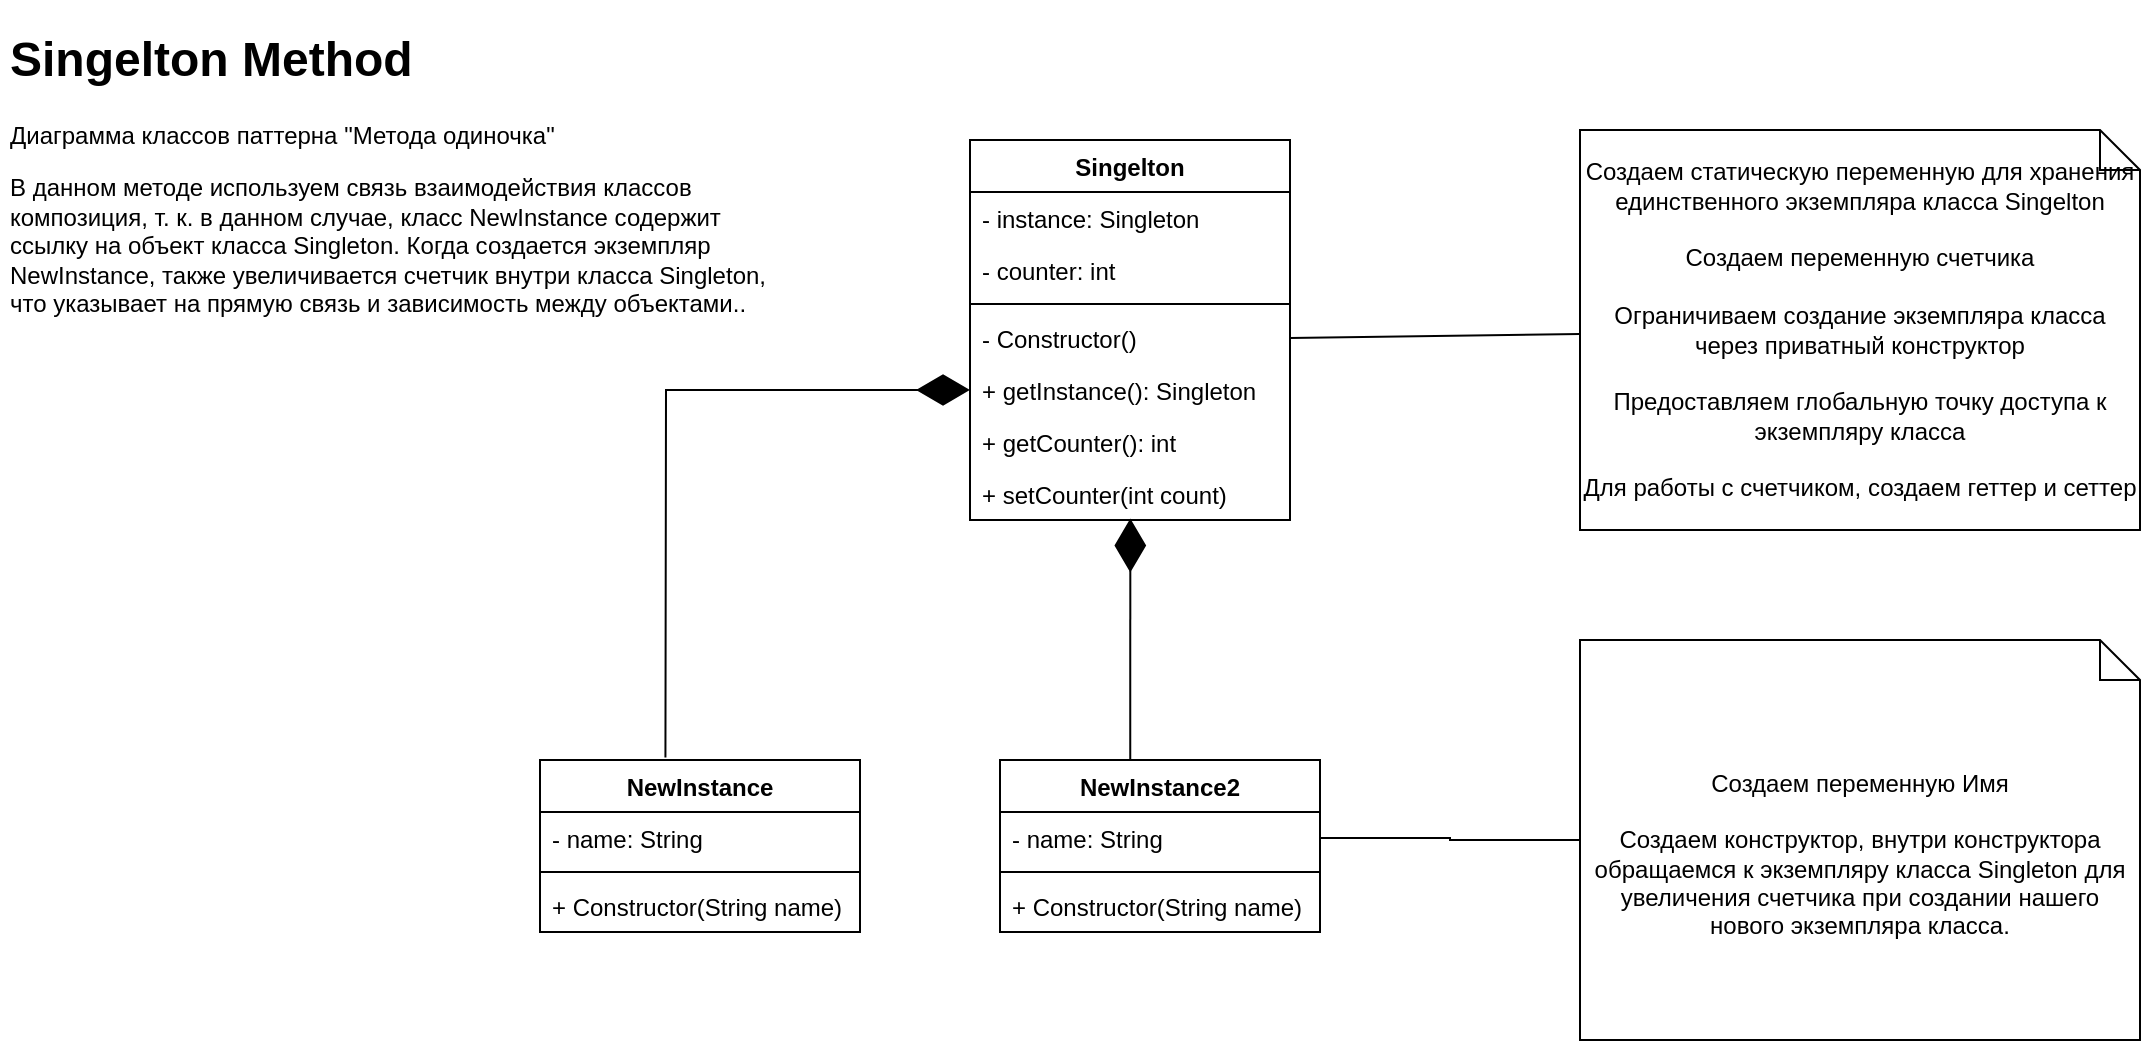 <mxfile version="21.7.1" type="device">
  <diagram name="Страница — 1" id="_wmDUwYaMWskXSS12a4s">
    <mxGraphModel dx="1235" dy="646" grid="1" gridSize="10" guides="1" tooltips="1" connect="1" arrows="1" fold="1" page="1" pageScale="1" pageWidth="1169" pageHeight="827" math="0" shadow="0">
      <root>
        <mxCell id="0" />
        <mxCell id="1" parent="0" />
        <mxCell id="SEcdT00U2r7_ragQBXmt-1" value="Singelton" style="swimlane;fontStyle=1;align=center;verticalAlign=top;childLayout=stackLayout;horizontal=1;startSize=26;horizontalStack=0;resizeParent=1;resizeParentMax=0;resizeLast=0;collapsible=1;marginBottom=0;whiteSpace=wrap;html=1;" vertex="1" parent="1">
          <mxGeometry x="505" y="80" width="160" height="190" as="geometry" />
        </mxCell>
        <mxCell id="SEcdT00U2r7_ragQBXmt-2" value="- instance: Singleton" style="text;strokeColor=none;fillColor=none;align=left;verticalAlign=top;spacingLeft=4;spacingRight=4;overflow=hidden;rotatable=0;points=[[0,0.5],[1,0.5]];portConstraint=eastwest;whiteSpace=wrap;html=1;" vertex="1" parent="SEcdT00U2r7_ragQBXmt-1">
          <mxGeometry y="26" width="160" height="26" as="geometry" />
        </mxCell>
        <mxCell id="SEcdT00U2r7_ragQBXmt-18" value="- counter: int" style="text;strokeColor=none;fillColor=none;align=left;verticalAlign=top;spacingLeft=4;spacingRight=4;overflow=hidden;rotatable=0;points=[[0,0.5],[1,0.5]];portConstraint=eastwest;whiteSpace=wrap;html=1;" vertex="1" parent="SEcdT00U2r7_ragQBXmt-1">
          <mxGeometry y="52" width="160" height="26" as="geometry" />
        </mxCell>
        <mxCell id="SEcdT00U2r7_ragQBXmt-3" value="" style="line;strokeWidth=1;fillColor=none;align=left;verticalAlign=middle;spacingTop=-1;spacingLeft=3;spacingRight=3;rotatable=0;labelPosition=right;points=[];portConstraint=eastwest;strokeColor=inherit;" vertex="1" parent="SEcdT00U2r7_ragQBXmt-1">
          <mxGeometry y="78" width="160" height="8" as="geometry" />
        </mxCell>
        <mxCell id="SEcdT00U2r7_ragQBXmt-4" value="- Constructor()" style="text;strokeColor=none;fillColor=none;align=left;verticalAlign=top;spacingLeft=4;spacingRight=4;overflow=hidden;rotatable=0;points=[[0,0.5],[1,0.5]];portConstraint=eastwest;whiteSpace=wrap;html=1;" vertex="1" parent="SEcdT00U2r7_ragQBXmt-1">
          <mxGeometry y="86" width="160" height="26" as="geometry" />
        </mxCell>
        <mxCell id="SEcdT00U2r7_ragQBXmt-19" value="+ getInstance(): Singleton" style="text;strokeColor=none;fillColor=none;align=left;verticalAlign=top;spacingLeft=4;spacingRight=4;overflow=hidden;rotatable=0;points=[[0,0.5],[1,0.5]];portConstraint=eastwest;whiteSpace=wrap;html=1;" vertex="1" parent="SEcdT00U2r7_ragQBXmt-1">
          <mxGeometry y="112" width="160" height="26" as="geometry" />
        </mxCell>
        <mxCell id="SEcdT00U2r7_ragQBXmt-20" value="+ getCounter(): int" style="text;strokeColor=none;fillColor=none;align=left;verticalAlign=top;spacingLeft=4;spacingRight=4;overflow=hidden;rotatable=0;points=[[0,0.5],[1,0.5]];portConstraint=eastwest;whiteSpace=wrap;html=1;" vertex="1" parent="SEcdT00U2r7_ragQBXmt-1">
          <mxGeometry y="138" width="160" height="26" as="geometry" />
        </mxCell>
        <mxCell id="SEcdT00U2r7_ragQBXmt-21" value="+ setCounter(int count)" style="text;strokeColor=none;fillColor=none;align=left;verticalAlign=top;spacingLeft=4;spacingRight=4;overflow=hidden;rotatable=0;points=[[0,0.5],[1,0.5]];portConstraint=eastwest;whiteSpace=wrap;html=1;" vertex="1" parent="SEcdT00U2r7_ragQBXmt-1">
          <mxGeometry y="164" width="160" height="26" as="geometry" />
        </mxCell>
        <mxCell id="SEcdT00U2r7_ragQBXmt-13" value="NewInstance" style="swimlane;fontStyle=1;align=center;verticalAlign=top;childLayout=stackLayout;horizontal=1;startSize=26;horizontalStack=0;resizeParent=1;resizeParentMax=0;resizeLast=0;collapsible=1;marginBottom=0;whiteSpace=wrap;html=1;" vertex="1" parent="1">
          <mxGeometry x="290" y="390" width="160" height="86" as="geometry" />
        </mxCell>
        <mxCell id="SEcdT00U2r7_ragQBXmt-14" value="- name: String" style="text;strokeColor=none;fillColor=none;align=left;verticalAlign=top;spacingLeft=4;spacingRight=4;overflow=hidden;rotatable=0;points=[[0,0.5],[1,0.5]];portConstraint=eastwest;whiteSpace=wrap;html=1;" vertex="1" parent="SEcdT00U2r7_ragQBXmt-13">
          <mxGeometry y="26" width="160" height="26" as="geometry" />
        </mxCell>
        <mxCell id="SEcdT00U2r7_ragQBXmt-15" value="" style="line;strokeWidth=1;fillColor=none;align=left;verticalAlign=middle;spacingTop=-1;spacingLeft=3;spacingRight=3;rotatable=0;labelPosition=right;points=[];portConstraint=eastwest;strokeColor=inherit;" vertex="1" parent="SEcdT00U2r7_ragQBXmt-13">
          <mxGeometry y="52" width="160" height="8" as="geometry" />
        </mxCell>
        <mxCell id="SEcdT00U2r7_ragQBXmt-16" value="+ Constructor(String name)" style="text;strokeColor=none;fillColor=none;align=left;verticalAlign=top;spacingLeft=4;spacingRight=4;overflow=hidden;rotatable=0;points=[[0,0.5],[1,0.5]];portConstraint=eastwest;whiteSpace=wrap;html=1;" vertex="1" parent="SEcdT00U2r7_ragQBXmt-13">
          <mxGeometry y="60" width="160" height="26" as="geometry" />
        </mxCell>
        <mxCell id="SEcdT00U2r7_ragQBXmt-17" value="&lt;h1&gt;Singelton Method&lt;/h1&gt;&lt;p&gt;Диаграмма классов паттерна &quot;Метода одиночка&quot;&lt;/p&gt;В данном методе используем связь взаимодействия классов композиция, т. к. в&amp;nbsp;данном случае, класс NewInstance содержит ссылку на объект класса Singleton. Когда создается экземпляр NewInstance, также увеличивается счетчик внутри класса Singleton, что указывает на прямую связь и зависимость между объектами.." style="text;html=1;strokeColor=none;fillColor=none;spacing=5;spacingTop=-20;whiteSpace=wrap;overflow=hidden;rounded=0;" vertex="1" parent="1">
          <mxGeometry x="20" y="20" width="400" height="180" as="geometry" />
        </mxCell>
        <mxCell id="SEcdT00U2r7_ragQBXmt-27" style="rounded=0;orthogonalLoop=1;jettySize=auto;html=1;entryX=1;entryY=0.5;entryDx=0;entryDy=0;endArrow=none;endFill=0;" edge="1" parent="1" source="SEcdT00U2r7_ragQBXmt-25" target="SEcdT00U2r7_ragQBXmt-4">
          <mxGeometry relative="1" as="geometry" />
        </mxCell>
        <mxCell id="SEcdT00U2r7_ragQBXmt-25" value="&lt;div style=&quot;&quot;&gt;&lt;span style=&quot;background-color: initial;&quot;&gt;Создаем статическую переменную для хранения единственного экземпляра класса Singelton&lt;/span&gt;&lt;/div&gt;&lt;div style=&quot;text-align: left;&quot;&gt;&lt;br&gt;&lt;/div&gt;&lt;div style=&quot;&quot;&gt;Создаем переменную счетчика&lt;/div&gt;&lt;div style=&quot;text-align: left;&quot;&gt;&lt;span style=&quot;background-color: initial;&quot;&gt;&lt;br&gt;&lt;/span&gt;&lt;/div&gt;&lt;div style=&quot;text-align: left;&quot;&gt;&lt;/div&gt;Ограничиваем создание экземпляра класса через приватный конструктор&lt;br&gt;&lt;br&gt;Предоставляем глобальную точку доступа к экземпляру класса&lt;br&gt;&lt;br&gt;Для работы с счетчиком, создаем геттер и сеттер" style="shape=note;size=20;whiteSpace=wrap;html=1;" vertex="1" parent="1">
          <mxGeometry x="810" y="75" width="280" height="200" as="geometry" />
        </mxCell>
        <mxCell id="SEcdT00U2r7_ragQBXmt-28" value="NewInstance2" style="swimlane;fontStyle=1;align=center;verticalAlign=top;childLayout=stackLayout;horizontal=1;startSize=26;horizontalStack=0;resizeParent=1;resizeParentMax=0;resizeLast=0;collapsible=1;marginBottom=0;whiteSpace=wrap;html=1;" vertex="1" parent="1">
          <mxGeometry x="520" y="390" width="160" height="86" as="geometry" />
        </mxCell>
        <mxCell id="SEcdT00U2r7_ragQBXmt-29" value="- name: String" style="text;strokeColor=none;fillColor=none;align=left;verticalAlign=top;spacingLeft=4;spacingRight=4;overflow=hidden;rotatable=0;points=[[0,0.5],[1,0.5]];portConstraint=eastwest;whiteSpace=wrap;html=1;" vertex="1" parent="SEcdT00U2r7_ragQBXmt-28">
          <mxGeometry y="26" width="160" height="26" as="geometry" />
        </mxCell>
        <mxCell id="SEcdT00U2r7_ragQBXmt-30" value="" style="line;strokeWidth=1;fillColor=none;align=left;verticalAlign=middle;spacingTop=-1;spacingLeft=3;spacingRight=3;rotatable=0;labelPosition=right;points=[];portConstraint=eastwest;strokeColor=inherit;" vertex="1" parent="SEcdT00U2r7_ragQBXmt-28">
          <mxGeometry y="52" width="160" height="8" as="geometry" />
        </mxCell>
        <mxCell id="SEcdT00U2r7_ragQBXmt-31" value="+ Constructor(String name)" style="text;strokeColor=none;fillColor=none;align=left;verticalAlign=top;spacingLeft=4;spacingRight=4;overflow=hidden;rotatable=0;points=[[0,0.5],[1,0.5]];portConstraint=eastwest;whiteSpace=wrap;html=1;" vertex="1" parent="SEcdT00U2r7_ragQBXmt-28">
          <mxGeometry y="60" width="160" height="26" as="geometry" />
        </mxCell>
        <mxCell id="SEcdT00U2r7_ragQBXmt-36" style="edgeStyle=orthogonalEdgeStyle;rounded=0;orthogonalLoop=1;jettySize=auto;html=1;entryX=1;entryY=0.5;entryDx=0;entryDy=0;startArrow=none;startFill=0;endArrow=none;endFill=0;" edge="1" parent="1" source="SEcdT00U2r7_ragQBXmt-35" target="SEcdT00U2r7_ragQBXmt-29">
          <mxGeometry relative="1" as="geometry" />
        </mxCell>
        <mxCell id="SEcdT00U2r7_ragQBXmt-35" value="&lt;div style=&quot;&quot;&gt;&lt;br&gt;&lt;/div&gt;&lt;div style=&quot;&quot;&gt;Создаем переменную Имя&lt;/div&gt;&lt;div style=&quot;text-align: left;&quot;&gt;&lt;span style=&quot;background-color: initial;&quot;&gt;&lt;br&gt;&lt;/span&gt;&lt;/div&gt;&lt;div style=&quot;text-align: left;&quot;&gt;&lt;/div&gt;Создаем конструктор, внутри конструктора обращаемся к экземпляру класса Singleton для увеличения счетчика при создании нашего нового экземпляра класса." style="shape=note;size=20;whiteSpace=wrap;html=1;" vertex="1" parent="1">
          <mxGeometry x="810" y="330" width="280" height="200" as="geometry" />
        </mxCell>
        <mxCell id="SEcdT00U2r7_ragQBXmt-39" value="" style="endArrow=diamondThin;endFill=1;endSize=24;html=1;rounded=0;entryX=0;entryY=0.5;entryDx=0;entryDy=0;exitX=0.392;exitY=-0.014;exitDx=0;exitDy=0;exitPerimeter=0;" edge="1" parent="1" source="SEcdT00U2r7_ragQBXmt-13" target="SEcdT00U2r7_ragQBXmt-19">
          <mxGeometry width="160" relative="1" as="geometry">
            <mxPoint x="530" y="240" as="sourcePoint" />
            <mxPoint x="690" y="240" as="targetPoint" />
            <Array as="points">
              <mxPoint x="353" y="205" />
            </Array>
          </mxGeometry>
        </mxCell>
        <mxCell id="SEcdT00U2r7_ragQBXmt-41" value="" style="endArrow=diamondThin;endFill=1;endSize=24;html=1;rounded=0;entryX=0.501;entryY=0.973;entryDx=0;entryDy=0;entryPerimeter=0;exitX=0.407;exitY=0;exitDx=0;exitDy=0;exitPerimeter=0;" edge="1" parent="1" source="SEcdT00U2r7_ragQBXmt-28" target="SEcdT00U2r7_ragQBXmt-21">
          <mxGeometry width="160" relative="1" as="geometry">
            <mxPoint x="530" y="240" as="sourcePoint" />
            <mxPoint x="690" y="240" as="targetPoint" />
          </mxGeometry>
        </mxCell>
      </root>
    </mxGraphModel>
  </diagram>
</mxfile>
